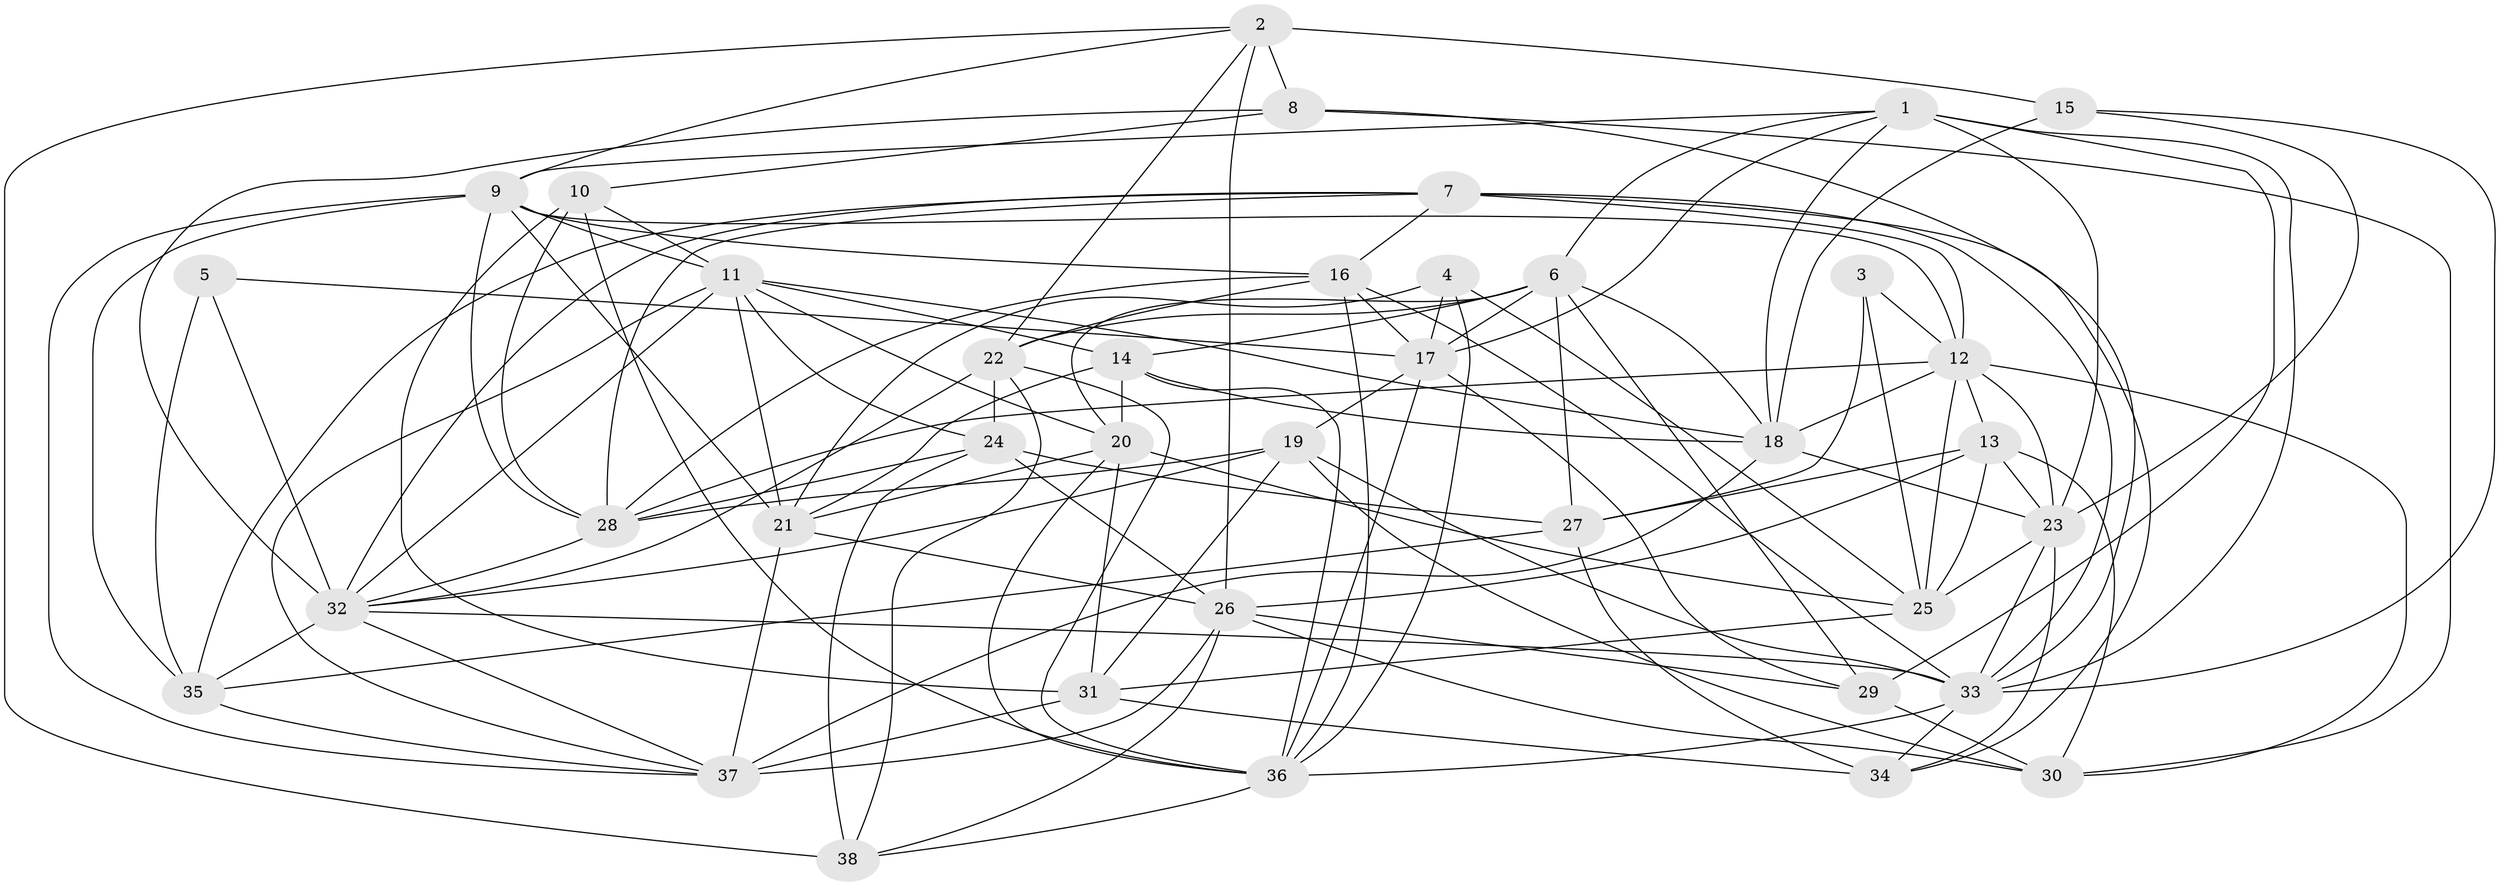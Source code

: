 // original degree distribution, {4: 1.0}
// Generated by graph-tools (version 1.1) at 2025/38/03/04/25 23:38:14]
// undirected, 38 vertices, 127 edges
graph export_dot {
  node [color=gray90,style=filled];
  1;
  2;
  3;
  4;
  5;
  6;
  7;
  8;
  9;
  10;
  11;
  12;
  13;
  14;
  15;
  16;
  17;
  18;
  19;
  20;
  21;
  22;
  23;
  24;
  25;
  26;
  27;
  28;
  29;
  30;
  31;
  32;
  33;
  34;
  35;
  36;
  37;
  38;
  1 -- 6 [weight=1.0];
  1 -- 9 [weight=1.0];
  1 -- 17 [weight=1.0];
  1 -- 18 [weight=1.0];
  1 -- 23 [weight=2.0];
  1 -- 29 [weight=1.0];
  1 -- 33 [weight=1.0];
  2 -- 8 [weight=2.0];
  2 -- 9 [weight=1.0];
  2 -- 15 [weight=3.0];
  2 -- 22 [weight=1.0];
  2 -- 26 [weight=1.0];
  2 -- 38 [weight=2.0];
  3 -- 12 [weight=1.0];
  3 -- 25 [weight=1.0];
  3 -- 27 [weight=2.0];
  4 -- 17 [weight=1.0];
  4 -- 21 [weight=1.0];
  4 -- 25 [weight=1.0];
  4 -- 36 [weight=1.0];
  5 -- 17 [weight=2.0];
  5 -- 32 [weight=1.0];
  5 -- 35 [weight=1.0];
  6 -- 14 [weight=1.0];
  6 -- 17 [weight=1.0];
  6 -- 18 [weight=1.0];
  6 -- 20 [weight=1.0];
  6 -- 22 [weight=1.0];
  6 -- 27 [weight=1.0];
  6 -- 29 [weight=1.0];
  7 -- 12 [weight=1.0];
  7 -- 16 [weight=1.0];
  7 -- 28 [weight=1.0];
  7 -- 32 [weight=1.0];
  7 -- 33 [weight=1.0];
  7 -- 34 [weight=2.0];
  7 -- 35 [weight=1.0];
  8 -- 10 [weight=1.0];
  8 -- 30 [weight=1.0];
  8 -- 32 [weight=1.0];
  8 -- 33 [weight=1.0];
  9 -- 11 [weight=2.0];
  9 -- 12 [weight=1.0];
  9 -- 16 [weight=1.0];
  9 -- 21 [weight=1.0];
  9 -- 28 [weight=1.0];
  9 -- 35 [weight=1.0];
  9 -- 37 [weight=1.0];
  10 -- 11 [weight=1.0];
  10 -- 28 [weight=1.0];
  10 -- 31 [weight=3.0];
  10 -- 36 [weight=2.0];
  11 -- 14 [weight=1.0];
  11 -- 18 [weight=1.0];
  11 -- 20 [weight=1.0];
  11 -- 21 [weight=1.0];
  11 -- 24 [weight=1.0];
  11 -- 32 [weight=1.0];
  11 -- 37 [weight=1.0];
  12 -- 13 [weight=1.0];
  12 -- 18 [weight=1.0];
  12 -- 23 [weight=1.0];
  12 -- 25 [weight=1.0];
  12 -- 28 [weight=1.0];
  12 -- 30 [weight=2.0];
  13 -- 23 [weight=1.0];
  13 -- 25 [weight=1.0];
  13 -- 26 [weight=2.0];
  13 -- 27 [weight=1.0];
  13 -- 30 [weight=2.0];
  14 -- 18 [weight=1.0];
  14 -- 20 [weight=3.0];
  14 -- 21 [weight=1.0];
  14 -- 36 [weight=1.0];
  15 -- 18 [weight=1.0];
  15 -- 23 [weight=1.0];
  15 -- 33 [weight=1.0];
  16 -- 17 [weight=1.0];
  16 -- 22 [weight=2.0];
  16 -- 28 [weight=1.0];
  16 -- 33 [weight=1.0];
  16 -- 36 [weight=1.0];
  17 -- 19 [weight=1.0];
  17 -- 29 [weight=2.0];
  17 -- 36 [weight=1.0];
  18 -- 23 [weight=1.0];
  18 -- 37 [weight=1.0];
  19 -- 28 [weight=1.0];
  19 -- 30 [weight=1.0];
  19 -- 31 [weight=1.0];
  19 -- 32 [weight=1.0];
  19 -- 33 [weight=1.0];
  20 -- 21 [weight=2.0];
  20 -- 25 [weight=1.0];
  20 -- 31 [weight=1.0];
  20 -- 36 [weight=1.0];
  21 -- 26 [weight=1.0];
  21 -- 37 [weight=1.0];
  22 -- 24 [weight=1.0];
  22 -- 32 [weight=1.0];
  22 -- 36 [weight=1.0];
  22 -- 38 [weight=1.0];
  23 -- 25 [weight=2.0];
  23 -- 33 [weight=1.0];
  23 -- 34 [weight=1.0];
  24 -- 26 [weight=2.0];
  24 -- 27 [weight=2.0];
  24 -- 28 [weight=1.0];
  24 -- 38 [weight=1.0];
  25 -- 31 [weight=1.0];
  26 -- 29 [weight=1.0];
  26 -- 30 [weight=1.0];
  26 -- 37 [weight=1.0];
  26 -- 38 [weight=1.0];
  27 -- 34 [weight=1.0];
  27 -- 35 [weight=1.0];
  28 -- 32 [weight=1.0];
  29 -- 30 [weight=3.0];
  31 -- 34 [weight=3.0];
  31 -- 37 [weight=1.0];
  32 -- 33 [weight=1.0];
  32 -- 35 [weight=1.0];
  32 -- 37 [weight=1.0];
  33 -- 34 [weight=1.0];
  33 -- 36 [weight=1.0];
  35 -- 37 [weight=1.0];
  36 -- 38 [weight=1.0];
}
